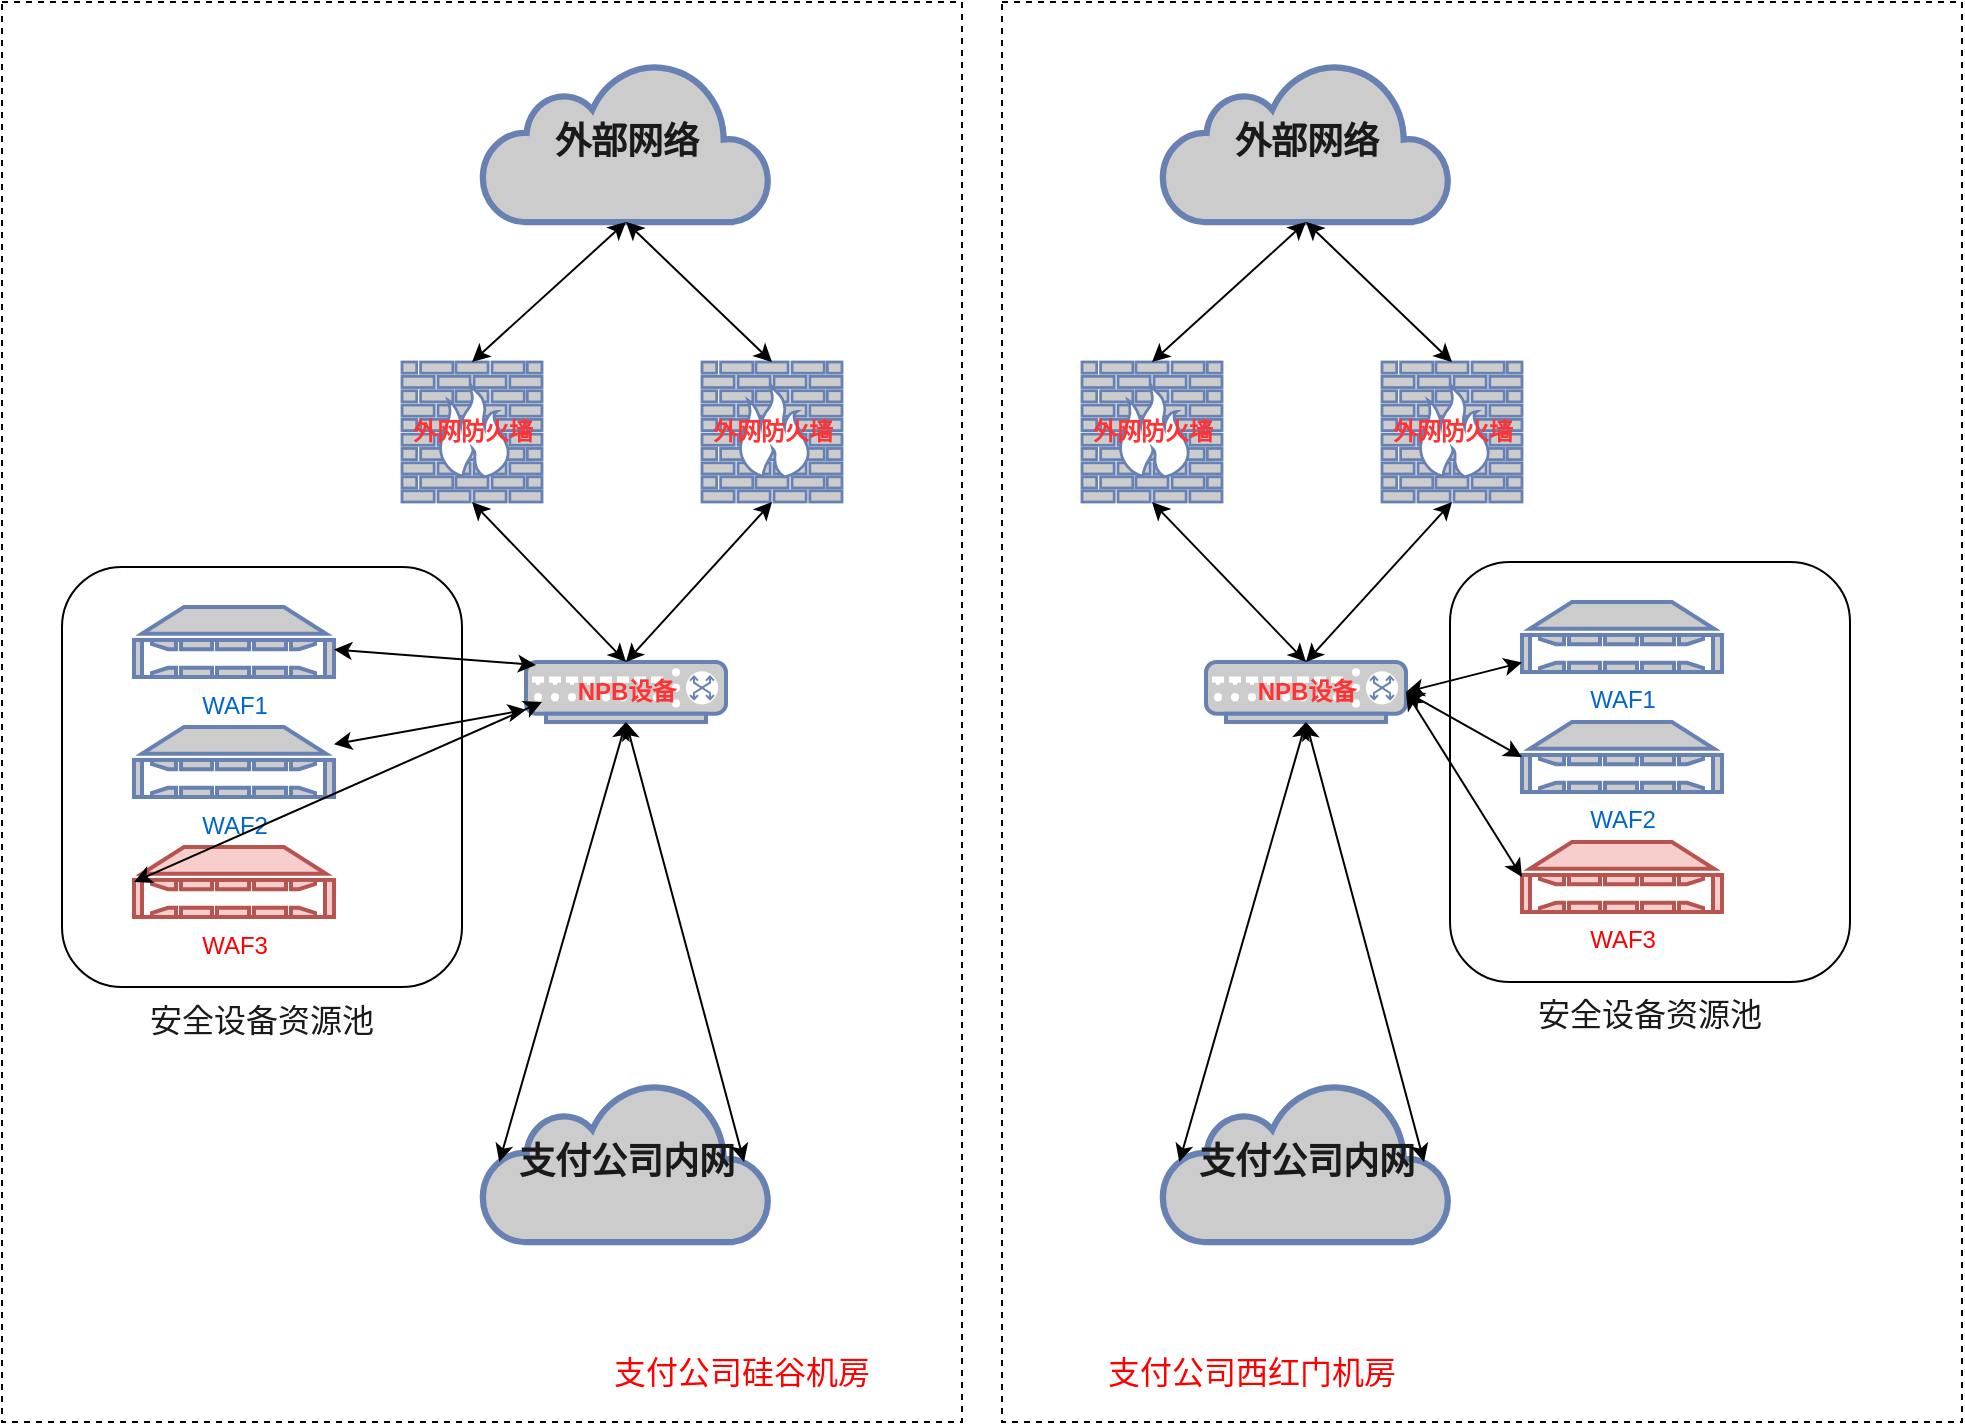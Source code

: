 <mxfile version="20.5.3" type="github"><diagram name="Page-1" id="bfe91b75-5d2c-26a0-9c1d-138518896778"><mxGraphModel dx="2062" dy="1154" grid="1" gridSize="10" guides="1" tooltips="1" connect="1" arrows="1" fold="1" page="1" pageScale="1" pageWidth="1100" pageHeight="850" background="none" math="0" shadow="0"><root><mxCell id="0"/><mxCell id="1" parent="0"/><mxCell id="kHF1ANft2m6PQ2VBmlDT-22" value="" style="rounded=0;whiteSpace=wrap;html=1;fontColor=#FF0000;dashed=1;" parent="1" vertex="1"><mxGeometry x="520" y="30" width="480" height="710" as="geometry"/></mxCell><mxCell id="kHF1ANft2m6PQ2VBmlDT-21" value="" style="rounded=0;whiteSpace=wrap;html=1;fontColor=#FF0000;dashed=1;" parent="1" vertex="1"><mxGeometry x="20" y="30" width="480" height="710" as="geometry"/></mxCell><mxCell id="Ba882-5L1owNX3IlnAx7-25" value="安全设备资源池" style="rounded=1;whiteSpace=wrap;html=1;fontSize=16;fontColor=#1A1A1A;labelPosition=center;verticalLabelPosition=bottom;align=center;verticalAlign=top;" parent="1" vertex="1"><mxGeometry x="50" y="312.5" width="200" height="210" as="geometry"/></mxCell><mxCell id="Ba882-5L1owNX3IlnAx7-1" value="&lt;font style=&quot;font-size: 18px&quot; color=&quot;#1a1a1a&quot;&gt;&lt;b&gt;外部网络&lt;/b&gt;&lt;/font&gt;" style="html=1;outlineConnect=0;fillColor=#CCCCCC;strokeColor=#6881B3;gradientColor=none;gradientDirection=north;strokeWidth=2;shape=mxgraph.networks.cloud;fontColor=#ffffff;" parent="1" vertex="1"><mxGeometry x="260" y="60" width="144" height="80" as="geometry"/></mxCell><mxCell id="Ba882-5L1owNX3IlnAx7-2" value="外网防火墙" style="fontColor=#FF3333;verticalAlign=middle;verticalLabelPosition=middle;labelPosition=center;align=center;html=1;outlineConnect=0;fillColor=#CCCCCC;strokeColor=#6881B3;gradientColor=none;gradientDirection=north;strokeWidth=2;shape=mxgraph.networks.firewall;fontStyle=1" parent="1" vertex="1"><mxGeometry x="220" y="210" width="70" height="70" as="geometry"/></mxCell><mxCell id="Ba882-5L1owNX3IlnAx7-3" value="外网防火墙" style="fontColor=#FF3333;verticalAlign=middle;verticalLabelPosition=middle;labelPosition=center;align=center;html=1;outlineConnect=0;fillColor=#CCCCCC;strokeColor=#6881B3;gradientColor=none;gradientDirection=north;strokeWidth=2;shape=mxgraph.networks.firewall;fontStyle=1" parent="1" vertex="1"><mxGeometry x="370" y="210" width="70" height="70" as="geometry"/></mxCell><mxCell id="Ba882-5L1owNX3IlnAx7-5" value="NPB设备" style="fontColor=#FF3333;verticalAlign=middle;verticalLabelPosition=middle;labelPosition=center;align=center;html=1;outlineConnect=0;fillColor=#CCCCCC;strokeColor=#6881B3;gradientColor=none;gradientDirection=north;strokeWidth=2;shape=mxgraph.networks.switch;fontStyle=1" parent="1" vertex="1"><mxGeometry x="282" y="360" width="100" height="30" as="geometry"/></mxCell><mxCell id="Ba882-5L1owNX3IlnAx7-9" value="" style="endArrow=classic;startArrow=classic;html=1;rounded=0;exitX=0.5;exitY=1;exitDx=0;exitDy=0;exitPerimeter=0;entryX=0.5;entryY=0;entryDx=0;entryDy=0;entryPerimeter=0;" parent="1" source="Ba882-5L1owNX3IlnAx7-1" target="Ba882-5L1owNX3IlnAx7-2" edge="1"><mxGeometry width="50" height="50" relative="1" as="geometry"><mxPoint x="520" y="430" as="sourcePoint"/><mxPoint x="570" y="380" as="targetPoint"/></mxGeometry></mxCell><mxCell id="Ba882-5L1owNX3IlnAx7-10" value="" style="endArrow=classic;startArrow=classic;html=1;rounded=0;exitX=0.5;exitY=1;exitDx=0;exitDy=0;exitPerimeter=0;entryX=0.5;entryY=0;entryDx=0;entryDy=0;entryPerimeter=0;" parent="1" source="Ba882-5L1owNX3IlnAx7-1" target="Ba882-5L1owNX3IlnAx7-3" edge="1"><mxGeometry width="50" height="50" relative="1" as="geometry"><mxPoint x="342" y="150" as="sourcePoint"/><mxPoint x="280" y="220" as="targetPoint"/></mxGeometry></mxCell><mxCell id="Ba882-5L1owNX3IlnAx7-11" value="" style="endArrow=classic;startArrow=classic;html=1;rounded=0;exitX=0.5;exitY=1;exitDx=0;exitDy=0;exitPerimeter=0;entryX=0.5;entryY=0;entryDx=0;entryDy=0;entryPerimeter=0;" parent="1" source="Ba882-5L1owNX3IlnAx7-2" target="Ba882-5L1owNX3IlnAx7-5" edge="1"><mxGeometry width="50" height="50" relative="1" as="geometry"><mxPoint x="342" y="150" as="sourcePoint"/><mxPoint x="280" y="220" as="targetPoint"/></mxGeometry></mxCell><mxCell id="Ba882-5L1owNX3IlnAx7-12" value="" style="endArrow=classic;startArrow=classic;html=1;rounded=0;exitX=0.5;exitY=1;exitDx=0;exitDy=0;exitPerimeter=0;entryX=0.5;entryY=0;entryDx=0;entryDy=0;entryPerimeter=0;" parent="1" source="Ba882-5L1owNX3IlnAx7-3" target="Ba882-5L1owNX3IlnAx7-5" edge="1"><mxGeometry width="50" height="50" relative="1" as="geometry"><mxPoint x="404" y="335" as="sourcePoint"/><mxPoint x="466" y="385" as="targetPoint"/></mxGeometry></mxCell><mxCell id="Ba882-5L1owNX3IlnAx7-17" value="&lt;font color=&quot;#1a1a1a&quot; size=&quot;1&quot;&gt;&lt;b style=&quot;font-size: 18px&quot;&gt;支付公司内网&lt;/b&gt;&lt;/font&gt;" style="html=1;outlineConnect=0;fillColor=#CCCCCC;strokeColor=#6881B3;gradientColor=none;gradientDirection=north;strokeWidth=2;shape=mxgraph.networks.cloud;fontColor=#ffffff;" parent="1" vertex="1"><mxGeometry x="260" y="570" width="144" height="80" as="geometry"/></mxCell><mxCell id="Ba882-5L1owNX3IlnAx7-18" value="WAF1" style="fontColor=#0066CC;verticalAlign=top;verticalLabelPosition=bottom;labelPosition=center;align=center;html=1;outlineConnect=0;fillColor=#CCCCCC;strokeColor=#6881B3;gradientColor=none;gradientDirection=north;strokeWidth=2;shape=mxgraph.networks.nas_filer;" parent="1" vertex="1"><mxGeometry x="86" y="332.5" width="100" height="35" as="geometry"/></mxCell><mxCell id="Ba882-5L1owNX3IlnAx7-19" value="WAF2" style="fontColor=#0066CC;verticalAlign=top;verticalLabelPosition=bottom;labelPosition=center;align=center;html=1;outlineConnect=0;fillColor=#CCCCCC;strokeColor=#6881B3;gradientColor=none;gradientDirection=north;strokeWidth=2;shape=mxgraph.networks.nas_filer;" parent="1" vertex="1"><mxGeometry x="86" y="392.5" width="100" height="35" as="geometry"/></mxCell><mxCell id="Ba882-5L1owNX3IlnAx7-20" value="&lt;font color=&quot;#ff0000&quot;&gt;WAF3&lt;/font&gt;" style="verticalAlign=top;verticalLabelPosition=bottom;labelPosition=center;align=center;html=1;outlineConnect=0;fillColor=#f8cecc;strokeColor=#b85450;gradientDirection=north;strokeWidth=2;shape=mxgraph.networks.nas_filer;" parent="1" vertex="1"><mxGeometry x="86" y="452.5" width="100" height="35" as="geometry"/></mxCell><mxCell id="Ba882-5L1owNX3IlnAx7-21" value="" style="endArrow=classic;startArrow=classic;html=1;rounded=0;" parent="1" source="Ba882-5L1owNX3IlnAx7-19" target="Ba882-5L1owNX3IlnAx7-5" edge="1"><mxGeometry width="50" height="50" relative="1" as="geometry"><mxPoint x="612" y="375" as="sourcePoint"/><mxPoint x="540" y="310" as="targetPoint"/></mxGeometry></mxCell><mxCell id="Ba882-5L1owNX3IlnAx7-22" value="" style="endArrow=classic;startArrow=classic;html=1;rounded=0;entryX=0.05;entryY=0.05;entryDx=0;entryDy=0;entryPerimeter=0;" parent="1" source="Ba882-5L1owNX3IlnAx7-18" target="Ba882-5L1owNX3IlnAx7-5" edge="1"><mxGeometry width="50" height="50" relative="1" as="geometry"><mxPoint x="612" y="375" as="sourcePoint"/><mxPoint x="550" y="368.77" as="targetPoint"/></mxGeometry></mxCell><mxCell id="Ba882-5L1owNX3IlnAx7-23" value="" style="endArrow=classic;startArrow=classic;html=1;rounded=0;exitX=0;exitY=0.5;exitDx=0;exitDy=0;exitPerimeter=0;" parent="1" source="Ba882-5L1owNX3IlnAx7-20" edge="1"><mxGeometry width="50" height="50" relative="1" as="geometry"><mxPoint x="612" y="375" as="sourcePoint"/><mxPoint x="290" y="380" as="targetPoint"/></mxGeometry></mxCell><mxCell id="Ba882-5L1owNX3IlnAx7-26" value="" style="endArrow=classic;startArrow=classic;html=1;rounded=0;fontSize=16;fontColor=#1A1A1A;entryX=0.5;entryY=1;entryDx=0;entryDy=0;entryPerimeter=0;exitX=0.06;exitY=0.5;exitDx=0;exitDy=0;exitPerimeter=0;" parent="1" source="Ba882-5L1owNX3IlnAx7-17" target="Ba882-5L1owNX3IlnAx7-5" edge="1"><mxGeometry width="50" height="50" relative="1" as="geometry"><mxPoint x="290" y="520" as="sourcePoint"/><mxPoint x="340" y="470" as="targetPoint"/></mxGeometry></mxCell><mxCell id="Ba882-5L1owNX3IlnAx7-27" value="" style="endArrow=classic;startArrow=classic;html=1;rounded=0;fontSize=16;fontColor=#1A1A1A;exitX=0.5;exitY=1;exitDx=0;exitDy=0;exitPerimeter=0;entryX=0.91;entryY=0.5;entryDx=0;entryDy=0;entryPerimeter=0;" parent="1" source="Ba882-5L1owNX3IlnAx7-5" target="Ba882-5L1owNX3IlnAx7-17" edge="1"><mxGeometry width="50" height="50" relative="1" as="geometry"><mxPoint x="550" y="380" as="sourcePoint"/><mxPoint x="600" y="330" as="targetPoint"/></mxGeometry></mxCell><mxCell id="kHF1ANft2m6PQ2VBmlDT-1" value="安全设备资源池" style="rounded=1;whiteSpace=wrap;html=1;fontSize=16;fontColor=#1A1A1A;labelPosition=center;verticalLabelPosition=bottom;align=center;verticalAlign=top;" parent="1" vertex="1"><mxGeometry x="744" y="310" width="200" height="210" as="geometry"/></mxCell><mxCell id="kHF1ANft2m6PQ2VBmlDT-2" value="&lt;font style=&quot;font-size: 18px&quot; color=&quot;#1a1a1a&quot;&gt;&lt;b&gt;外部网络&lt;/b&gt;&lt;/font&gt;" style="html=1;outlineConnect=0;fillColor=#CCCCCC;strokeColor=#6881B3;gradientColor=none;gradientDirection=north;strokeWidth=2;shape=mxgraph.networks.cloud;fontColor=#ffffff;" parent="1" vertex="1"><mxGeometry x="600" y="60" width="144" height="80" as="geometry"/></mxCell><mxCell id="kHF1ANft2m6PQ2VBmlDT-3" value="外网防火墙" style="fontColor=#FF3333;verticalAlign=middle;verticalLabelPosition=middle;labelPosition=center;align=center;html=1;outlineConnect=0;fillColor=#CCCCCC;strokeColor=#6881B3;gradientColor=none;gradientDirection=north;strokeWidth=2;shape=mxgraph.networks.firewall;fontStyle=1" parent="1" vertex="1"><mxGeometry x="560" y="210" width="70" height="70" as="geometry"/></mxCell><mxCell id="kHF1ANft2m6PQ2VBmlDT-4" value="外网防火墙" style="fontColor=#FF3333;verticalAlign=middle;verticalLabelPosition=middle;labelPosition=center;align=center;html=1;outlineConnect=0;fillColor=#CCCCCC;strokeColor=#6881B3;gradientColor=none;gradientDirection=north;strokeWidth=2;shape=mxgraph.networks.firewall;fontStyle=1" parent="1" vertex="1"><mxGeometry x="710" y="210" width="70" height="70" as="geometry"/></mxCell><mxCell id="kHF1ANft2m6PQ2VBmlDT-5" value="NPB设备" style="fontColor=#FF3333;verticalAlign=middle;verticalLabelPosition=middle;labelPosition=center;align=center;html=1;outlineConnect=0;fillColor=#CCCCCC;strokeColor=#6881B3;gradientColor=none;gradientDirection=north;strokeWidth=2;shape=mxgraph.networks.switch;fontStyle=1" parent="1" vertex="1"><mxGeometry x="622" y="360" width="100" height="30" as="geometry"/></mxCell><mxCell id="kHF1ANft2m6PQ2VBmlDT-6" value="" style="endArrow=classic;startArrow=classic;html=1;rounded=0;exitX=0.5;exitY=1;exitDx=0;exitDy=0;exitPerimeter=0;entryX=0.5;entryY=0;entryDx=0;entryDy=0;entryPerimeter=0;" parent="1" source="kHF1ANft2m6PQ2VBmlDT-2" target="kHF1ANft2m6PQ2VBmlDT-3" edge="1"><mxGeometry width="50" height="50" relative="1" as="geometry"><mxPoint x="860" y="430" as="sourcePoint"/><mxPoint x="910" y="380" as="targetPoint"/></mxGeometry></mxCell><mxCell id="kHF1ANft2m6PQ2VBmlDT-7" value="" style="endArrow=classic;startArrow=classic;html=1;rounded=0;exitX=0.5;exitY=1;exitDx=0;exitDy=0;exitPerimeter=0;entryX=0.5;entryY=0;entryDx=0;entryDy=0;entryPerimeter=0;" parent="1" source="kHF1ANft2m6PQ2VBmlDT-2" target="kHF1ANft2m6PQ2VBmlDT-4" edge="1"><mxGeometry width="50" height="50" relative="1" as="geometry"><mxPoint x="682" y="150" as="sourcePoint"/><mxPoint x="620" y="220" as="targetPoint"/></mxGeometry></mxCell><mxCell id="kHF1ANft2m6PQ2VBmlDT-8" value="" style="endArrow=classic;startArrow=classic;html=1;rounded=0;exitX=0.5;exitY=1;exitDx=0;exitDy=0;exitPerimeter=0;entryX=0.5;entryY=0;entryDx=0;entryDy=0;entryPerimeter=0;" parent="1" source="kHF1ANft2m6PQ2VBmlDT-3" target="kHF1ANft2m6PQ2VBmlDT-5" edge="1"><mxGeometry width="50" height="50" relative="1" as="geometry"><mxPoint x="682" y="150" as="sourcePoint"/><mxPoint x="620" y="220" as="targetPoint"/></mxGeometry></mxCell><mxCell id="kHF1ANft2m6PQ2VBmlDT-9" value="" style="endArrow=classic;startArrow=classic;html=1;rounded=0;exitX=0.5;exitY=1;exitDx=0;exitDy=0;exitPerimeter=0;entryX=0.5;entryY=0;entryDx=0;entryDy=0;entryPerimeter=0;" parent="1" source="kHF1ANft2m6PQ2VBmlDT-4" target="kHF1ANft2m6PQ2VBmlDT-5" edge="1"><mxGeometry width="50" height="50" relative="1" as="geometry"><mxPoint x="744" y="335" as="sourcePoint"/><mxPoint x="806" y="385" as="targetPoint"/></mxGeometry></mxCell><mxCell id="kHF1ANft2m6PQ2VBmlDT-10" value="&lt;font color=&quot;#1a1a1a&quot; size=&quot;1&quot;&gt;&lt;b style=&quot;font-size: 18px&quot;&gt;支付公司内网&lt;/b&gt;&lt;/font&gt;" style="html=1;outlineConnect=0;fillColor=#CCCCCC;strokeColor=#6881B3;gradientColor=none;gradientDirection=north;strokeWidth=2;shape=mxgraph.networks.cloud;fontColor=#ffffff;" parent="1" vertex="1"><mxGeometry x="600" y="570" width="144" height="80" as="geometry"/></mxCell><mxCell id="kHF1ANft2m6PQ2VBmlDT-11" value="WAF1" style="fontColor=#0066CC;verticalAlign=top;verticalLabelPosition=bottom;labelPosition=center;align=center;html=1;outlineConnect=0;fillColor=#CCCCCC;strokeColor=#6881B3;gradientColor=none;gradientDirection=north;strokeWidth=2;shape=mxgraph.networks.nas_filer;" parent="1" vertex="1"><mxGeometry x="780" y="330" width="100" height="35" as="geometry"/></mxCell><mxCell id="kHF1ANft2m6PQ2VBmlDT-12" value="WAF2" style="fontColor=#0066CC;verticalAlign=top;verticalLabelPosition=bottom;labelPosition=center;align=center;html=1;outlineConnect=0;fillColor=#CCCCCC;strokeColor=#6881B3;gradientColor=none;gradientDirection=north;strokeWidth=2;shape=mxgraph.networks.nas_filer;" parent="1" vertex="1"><mxGeometry x="780" y="390" width="100" height="35" as="geometry"/></mxCell><mxCell id="kHF1ANft2m6PQ2VBmlDT-13" value="&lt;font color=&quot;#ff0000&quot;&gt;WAF3&lt;/font&gt;" style="verticalAlign=top;verticalLabelPosition=bottom;labelPosition=center;align=center;html=1;outlineConnect=0;fillColor=#f8cecc;strokeColor=#b85450;gradientDirection=north;strokeWidth=2;shape=mxgraph.networks.nas_filer;" parent="1" vertex="1"><mxGeometry x="780" y="450" width="100" height="35" as="geometry"/></mxCell><mxCell id="kHF1ANft2m6PQ2VBmlDT-14" value="" style="endArrow=classic;startArrow=classic;html=1;rounded=0;entryX=1;entryY=0.5;entryDx=0;entryDy=0;entryPerimeter=0;exitX=0;exitY=0.5;exitDx=0;exitDy=0;exitPerimeter=0;" parent="1" source="kHF1ANft2m6PQ2VBmlDT-12" target="kHF1ANft2m6PQ2VBmlDT-5" edge="1"><mxGeometry width="50" height="50" relative="1" as="geometry"><mxPoint x="952" y="375" as="sourcePoint"/><mxPoint x="880" y="310" as="targetPoint"/></mxGeometry></mxCell><mxCell id="kHF1ANft2m6PQ2VBmlDT-15" value="" style="endArrow=classic;startArrow=classic;html=1;rounded=0;entryX=1;entryY=0.5;entryDx=0;entryDy=0;entryPerimeter=0;" parent="1" source="kHF1ANft2m6PQ2VBmlDT-11" target="kHF1ANft2m6PQ2VBmlDT-5" edge="1"><mxGeometry width="50" height="50" relative="1" as="geometry"><mxPoint x="952" y="375" as="sourcePoint"/><mxPoint x="890" y="368.77" as="targetPoint"/></mxGeometry></mxCell><mxCell id="kHF1ANft2m6PQ2VBmlDT-16" value="" style="endArrow=classic;startArrow=classic;html=1;rounded=0;entryX=1;entryY=0.5;entryDx=0;entryDy=0;entryPerimeter=0;exitX=0;exitY=0.5;exitDx=0;exitDy=0;exitPerimeter=0;" parent="1" source="kHF1ANft2m6PQ2VBmlDT-13" target="kHF1ANft2m6PQ2VBmlDT-5" edge="1"><mxGeometry width="50" height="50" relative="1" as="geometry"><mxPoint x="952" y="375" as="sourcePoint"/><mxPoint x="890" y="401.23" as="targetPoint"/></mxGeometry></mxCell><mxCell id="kHF1ANft2m6PQ2VBmlDT-17" value="" style="endArrow=classic;startArrow=classic;html=1;rounded=0;fontSize=16;fontColor=#1A1A1A;entryX=0.5;entryY=1;entryDx=0;entryDy=0;entryPerimeter=0;exitX=0.06;exitY=0.5;exitDx=0;exitDy=0;exitPerimeter=0;" parent="1" source="kHF1ANft2m6PQ2VBmlDT-10" target="kHF1ANft2m6PQ2VBmlDT-5" edge="1"><mxGeometry width="50" height="50" relative="1" as="geometry"><mxPoint x="630" y="520" as="sourcePoint"/><mxPoint x="680" y="470" as="targetPoint"/></mxGeometry></mxCell><mxCell id="kHF1ANft2m6PQ2VBmlDT-18" value="" style="endArrow=classic;startArrow=classic;html=1;rounded=0;fontSize=16;fontColor=#1A1A1A;exitX=0.5;exitY=1;exitDx=0;exitDy=0;exitPerimeter=0;entryX=0.91;entryY=0.5;entryDx=0;entryDy=0;entryPerimeter=0;" parent="1" source="kHF1ANft2m6PQ2VBmlDT-5" target="kHF1ANft2m6PQ2VBmlDT-10" edge="1"><mxGeometry width="50" height="50" relative="1" as="geometry"><mxPoint x="890" y="380" as="sourcePoint"/><mxPoint x="940" y="330" as="targetPoint"/></mxGeometry></mxCell><mxCell id="kHF1ANft2m6PQ2VBmlDT-23" value="&lt;font style=&quot;font-size: 16px;&quot;&gt;支付公司硅谷机房&lt;/font&gt;" style="text;html=1;strokeColor=none;fillColor=none;align=center;verticalAlign=middle;whiteSpace=wrap;rounded=0;dashed=1;fontColor=#FF0000;" parent="1" vertex="1"><mxGeometry x="320" y="700" width="140" height="30" as="geometry"/></mxCell><mxCell id="kHF1ANft2m6PQ2VBmlDT-24" value="&lt;font style=&quot;font-size: 16px;&quot;&gt;支付公司西红门机房&lt;/font&gt;" style="text;html=1;strokeColor=none;fillColor=none;align=center;verticalAlign=middle;whiteSpace=wrap;rounded=0;dashed=1;fontColor=#FF0000;" parent="1" vertex="1"><mxGeometry x="560" y="700" width="170" height="30" as="geometry"/></mxCell></root></mxGraphModel></diagram></mxfile>